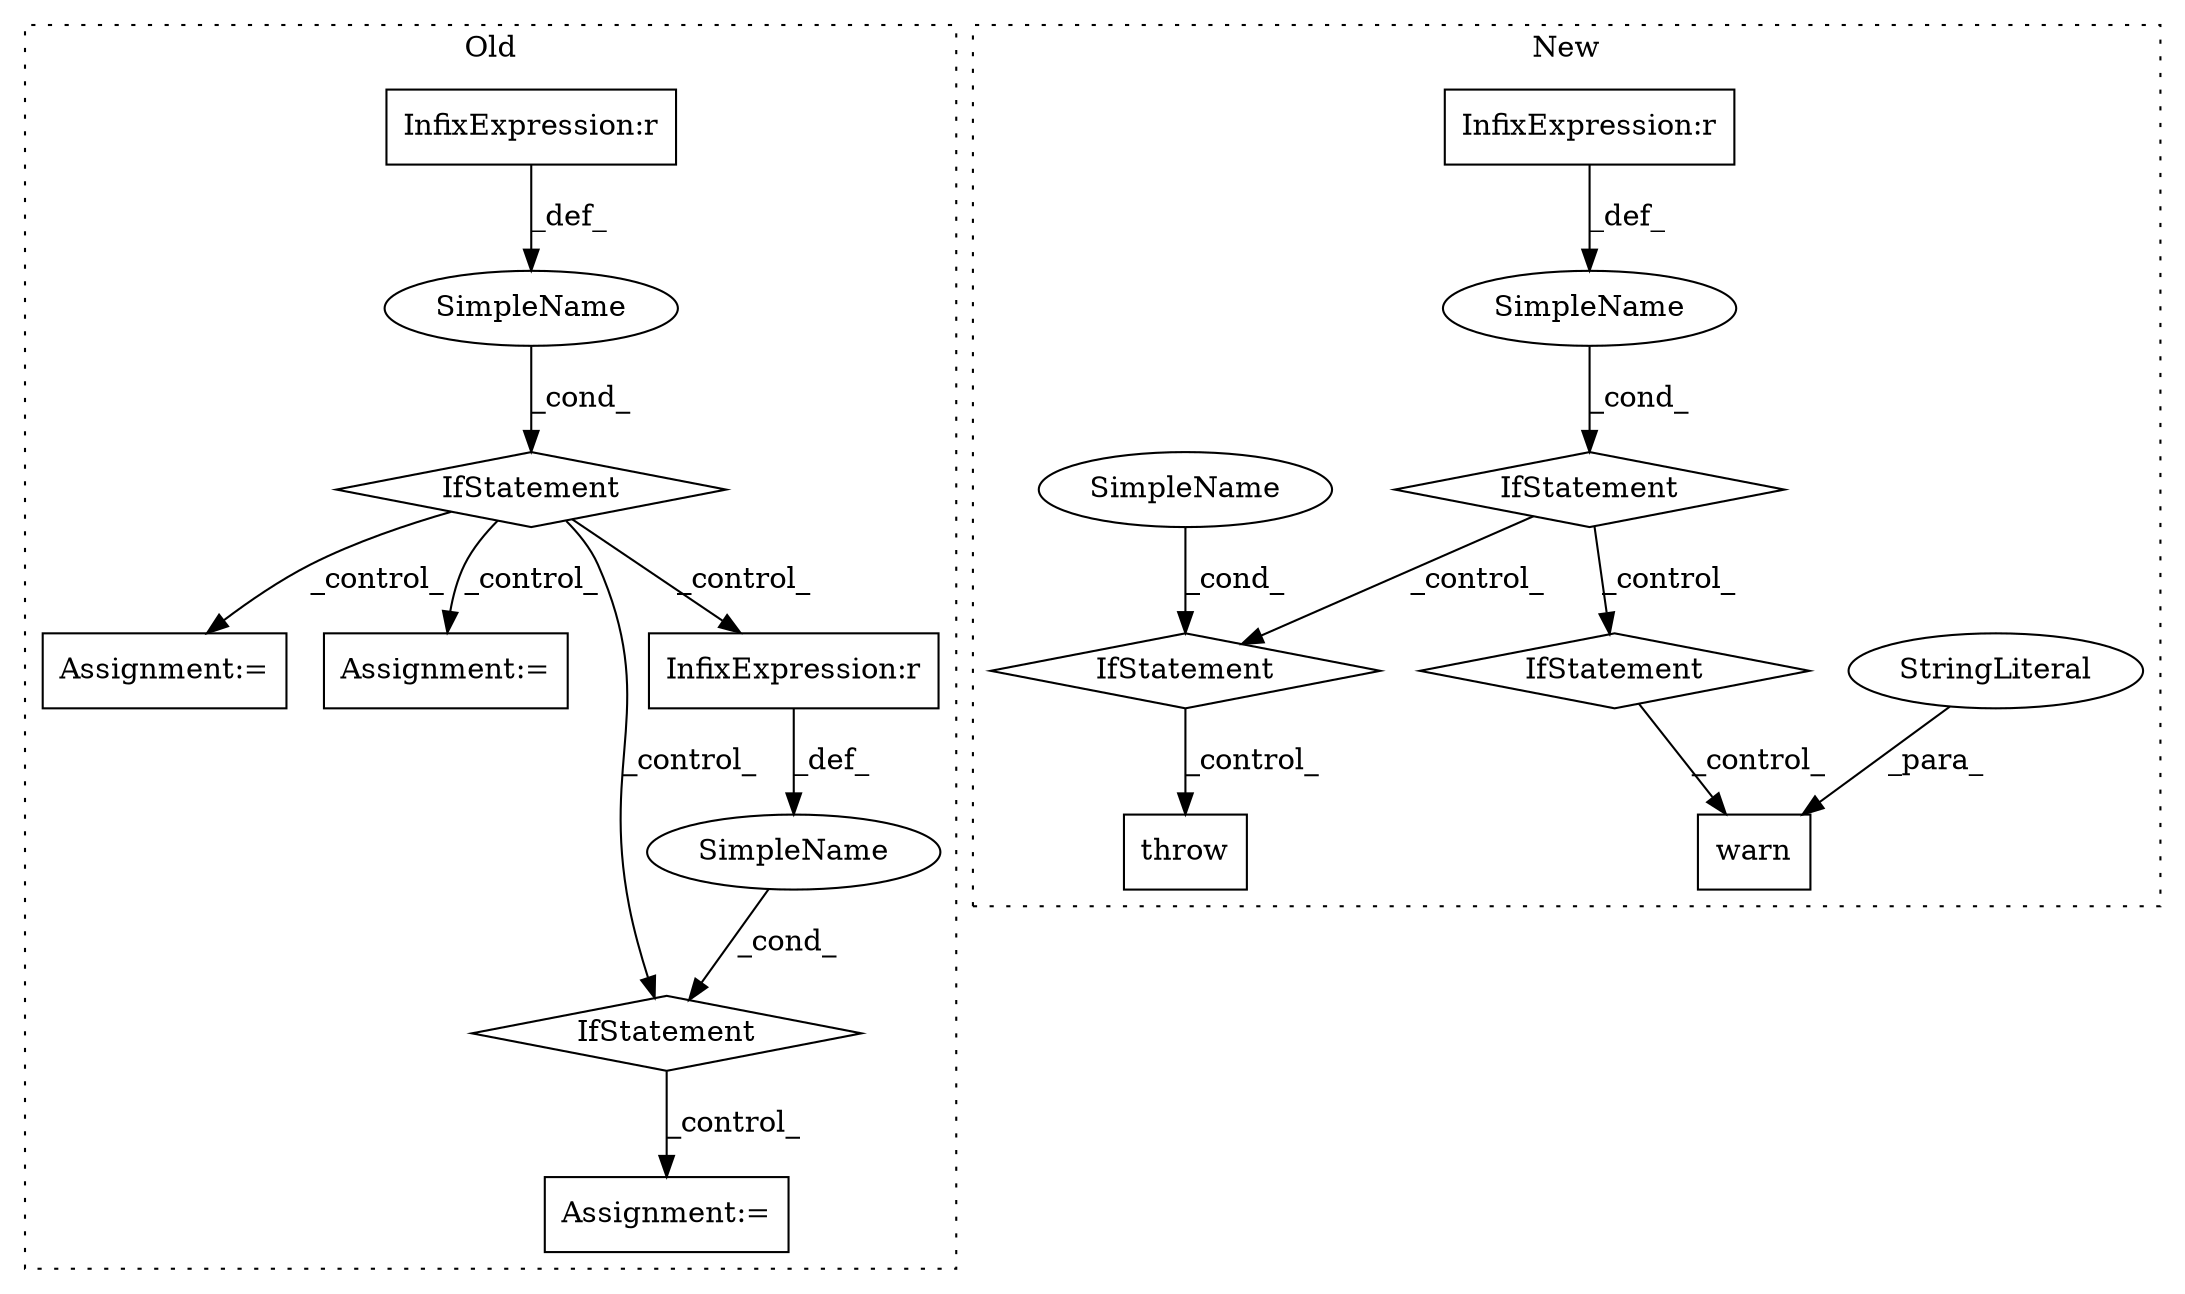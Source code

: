 digraph G {
subgraph cluster0 {
1 [label="IfStatement" a="25" s="5843,5917" l="4,2" shape="diamond"];
7 [label="Assignment:=" a="7" s="6150" l="1" shape="box"];
8 [label="SimpleName" a="42" s="" l="" shape="ellipse"];
9 [label="InfixExpression:r" a="27" s="5861" l="4" shape="box"];
10 [label="Assignment:=" a="7" s="6272" l="1" shape="box"];
11 [label="IfStatement" a="25" s="6285,6298" l="4,2" shape="diamond"];
12 [label="InfixExpression:r" a="27" s="6293" l="4" shape="box"];
13 [label="Assignment:=" a="7" s="6319" l="1" shape="box"];
14 [label="SimpleName" a="42" s="" l="" shape="ellipse"];
label = "Old";
style="dotted";
}
subgraph cluster1 {
2 [label="warn" a="32" s="6335,6430" l="5,1" shape="box"];
3 [label="StringLiteral" a="45" s="6340" l="78" shape="ellipse"];
4 [label="IfStatement" a="25" s="6151,6175" l="4,2" shape="diamond"];
5 [label="SimpleName" a="42" s="" l="" shape="ellipse"];
6 [label="InfixExpression:r" a="27" s="6161" l="3" shape="box"];
15 [label="IfStatement" a="25" s="6788,6816" l="4,2" shape="diamond"];
16 [label="SimpleName" a="42" s="" l="" shape="ellipse"];
17 [label="throw" a="53" s="6828" l="6" shape="box"];
18 [label="IfStatement" a="25" s="6252,6314" l="4,2" shape="diamond"];
label = "New";
style="dotted";
}
1 -> 10 [label="_control_"];
1 -> 11 [label="_control_"];
1 -> 12 [label="_control_"];
1 -> 7 [label="_control_"];
3 -> 2 [label="_para_"];
4 -> 18 [label="_control_"];
4 -> 15 [label="_control_"];
5 -> 4 [label="_cond_"];
6 -> 5 [label="_def_"];
8 -> 1 [label="_cond_"];
9 -> 8 [label="_def_"];
11 -> 13 [label="_control_"];
12 -> 14 [label="_def_"];
14 -> 11 [label="_cond_"];
15 -> 17 [label="_control_"];
16 -> 15 [label="_cond_"];
18 -> 2 [label="_control_"];
}